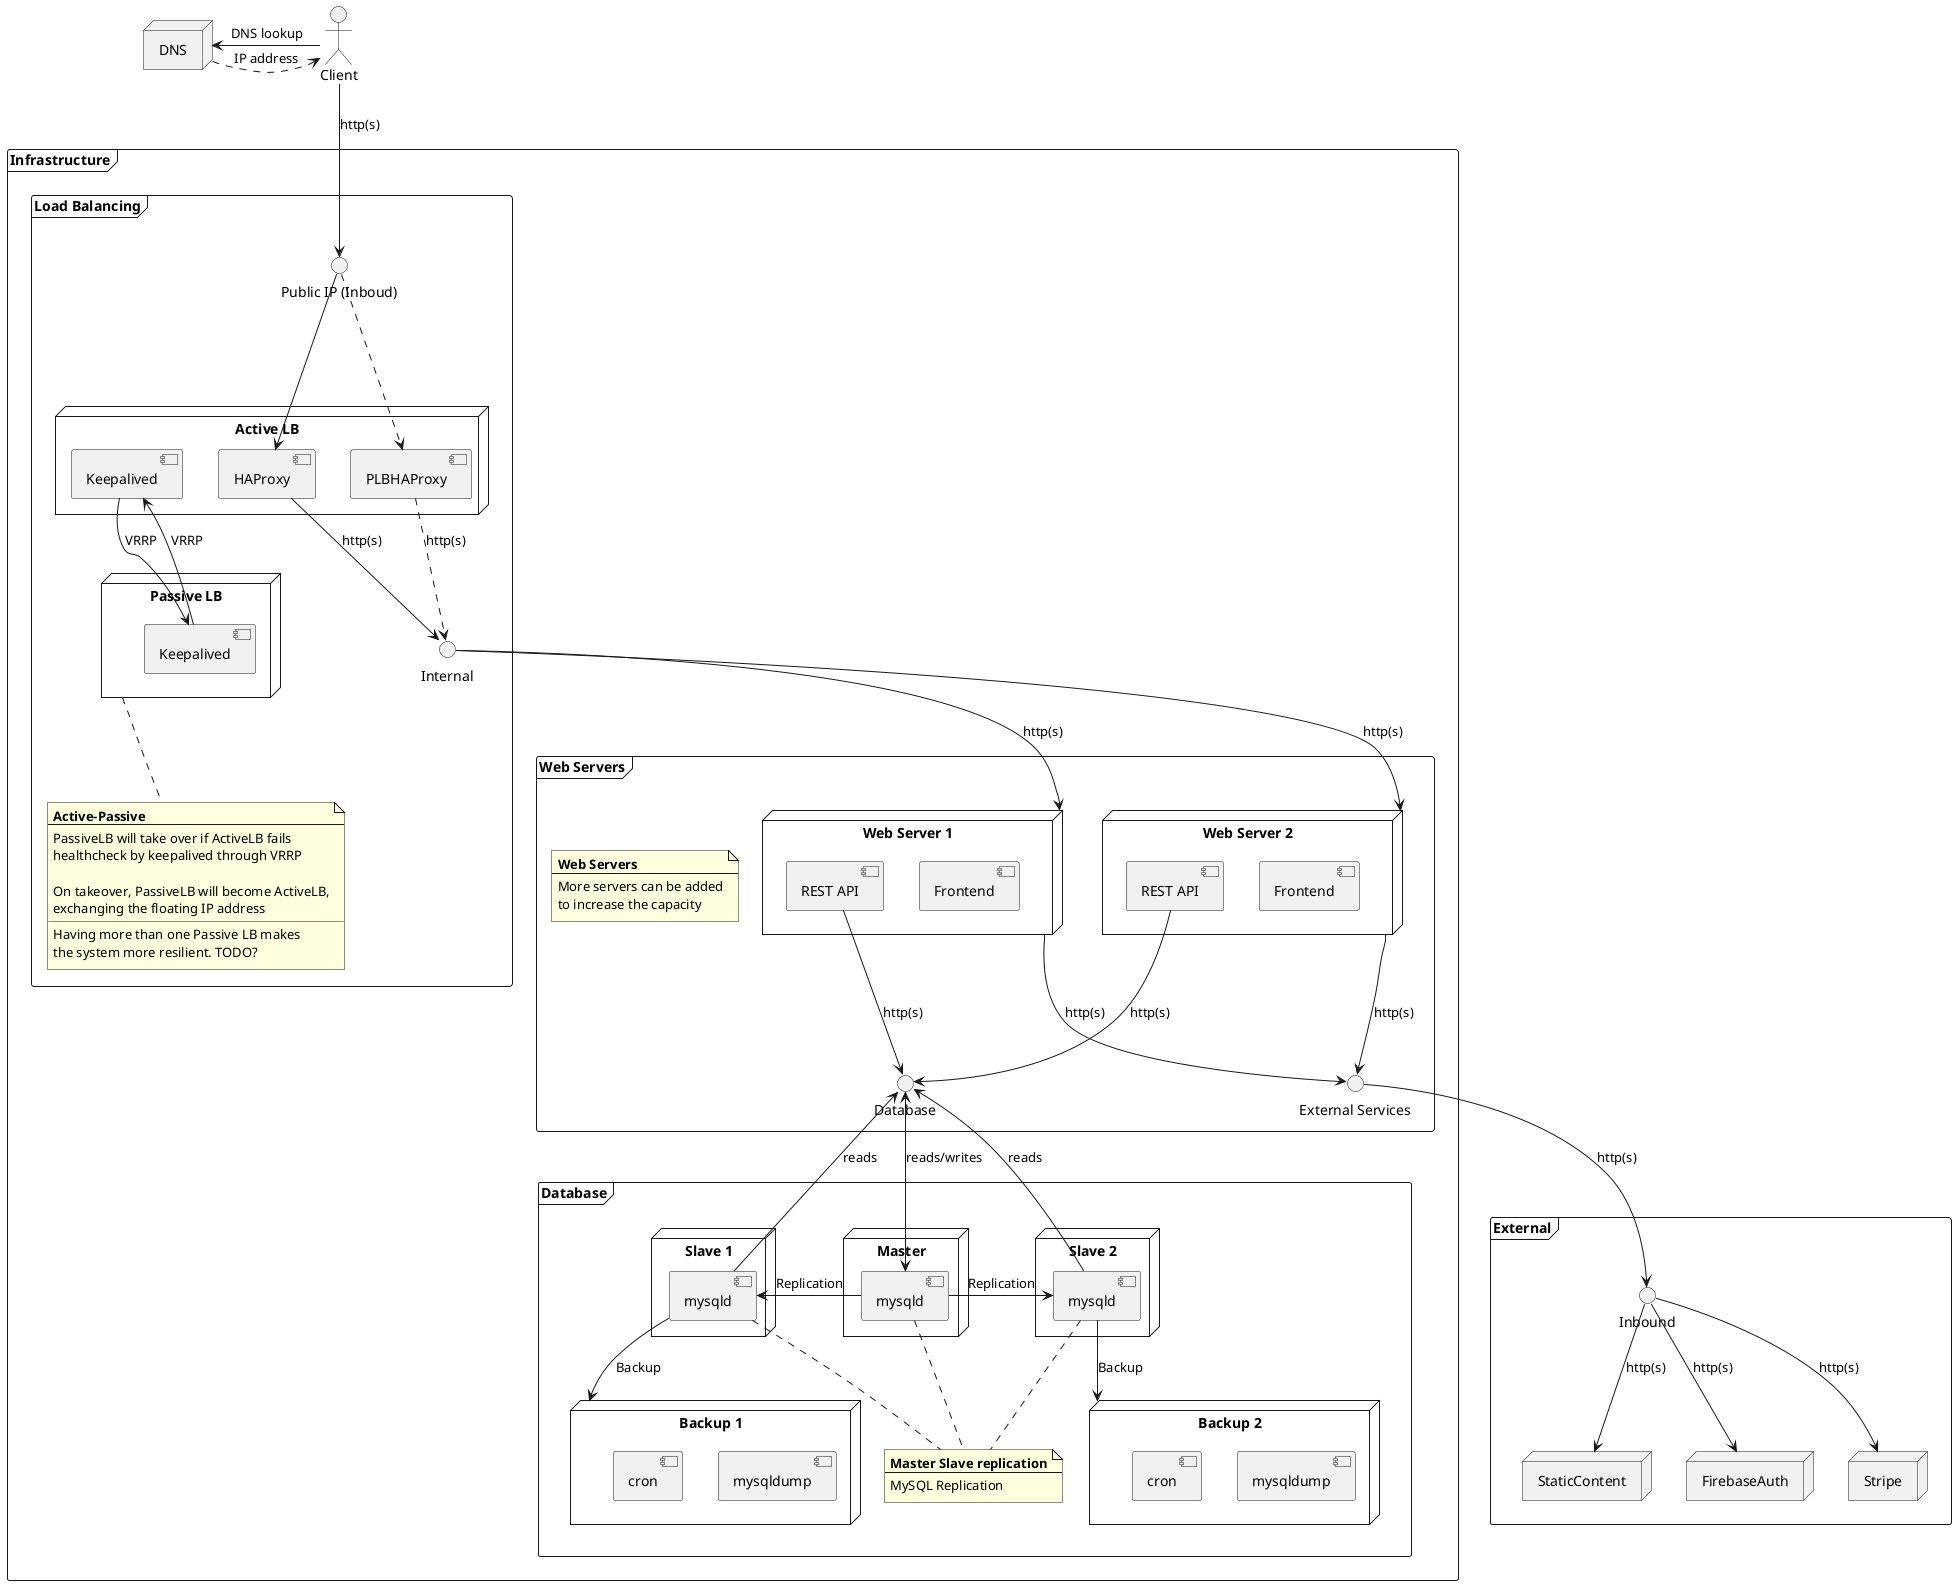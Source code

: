 @startuml "System Architecture"

actor Client

node DNS

DNS <- Client : DNS lookup
DNS .> Client : IP address

frame Infrastructure {

    frame "Load Balancing" as LB {
        interface "Public IP (Inboud)" as LBPublicIP
        Client --> LBPublicIP : http(s)

        node "Active LB" as ActiveLB {
            component HAProxy as ALBHAProxy {

            }
            LBPublicIP ...> PLBHAProxy

            component Keepalived as ALBKeepalived {

            }
        }

        node "Passive LB" as PassiveLB {
            component HAProxy as PLBHAProxy {

            }
            LBPublicIP --> ALBHAProxy

            component Keepalived as PLBKeepalived {

            }
        }

        ALBKeepalived --> PLBKeepalived : VRRP
        PLBKeepalived --> ALBKeepalived : VRRP

        interface "Internal" as LBInternal

        ALBHAProxy --> LBInternal : http(s)
        PLBHAProxy ..> LBInternal : http(s)

        note bottom of PassiveLB
            <b>Active-Passive</b>
            ---
            PassiveLB will take over if ActiveLB fails
            healthcheck by keepalived through VRRP

            On takeover, PassiveLB will become ActiveLB,
            exchanging the floating IP address
            ___
            Having more than one Passive LB makes
            the system more resilient. TODO?
        end note
    }

    ' frame "Service Discovery" as SD {
    '     node "Leader" as SDLeader {
    '     }

    '     node "Follower 1" as SDFollower1 {
    '     }

    '     node "Follower 2" as SDFollower2 {
    '     }

    '     SDFollower1 -> SDLeader : Replication
    '     SDFollower1 <. SDLeader : TCP/8300
    '     SDLeader <- SDFollower2 : Replication
    '     SDLeader .> SDFollower2 : TCP/8300
    ' }

    ' LB -[hidden]- SD

    frame "Web Servers" as WS {
        node "Web Server 1" as WS1 {
            component "Frontend" as WS1Frontend
            component "REST API" as WS1RestAPI
        }
        node "Web Server 2" as WS2 {
            component "Frontend" as WS2Frontend
            component "REST API" as WS2RestAPI
        }

        interface "Database" as WSDatabase
        WS1RestAPI --> WSDatabase : http(s)
        WS2RestAPI --> WSDatabase: http(s)

        interface "External Services" as WSExternal
        WS1 --> WSExternal : http(s)
        WS2 --> WSExternal : http(s)

        note as WSNote
            <b>Web Servers</b>
            ---
            More servers can be added
            to increase the capacity
        end note

        WS1 -[hidden] WSNote
        WS2 -[hidden] WSNote
    }

    LBInternal --> WS1 : http(s)
    LBInternal --> WS2 : http(s)

    frame "Database" as DB {
        node "Slave 1" as DBSlave1 {
            component mysqld as DBSlave1Mysqld
        }
        node "Master" as DBMaster {
            component mysqld as DBMasterMysqld
        }
        node "Slave 2" as DBSlave2 {
            component mysqld as DBSlave2Mysqld
        }

        DBSlave1Mysqld <- DBMasterMysqld : Replication
        DBMasterMysqld -> DBSlave2Mysqld : Replication

        node "Backup 1" as DBBackup1 {
            component mysqldump as DBBackup1Mysqldump
            component cron as DBBackup1Cron
        }
        node "Backup 2" as DBBackup2 {
            component mysqldump as DBBackup2Mysqldump
            component cron as DBBackup2Cron
        }

        DBSlave1Mysqld --> DBBackup1 : Backup
        DBSlave2Mysqld --> DBBackup2 : Backup

        note as DBNote
            <b>Master Slave replication</b>
            ---
            MySQL Replication
        end note

        DBMasterMysqld .. DBNote
        DBSlave1Mysqld .. DBNote
        DBSlave2Mysqld .. DBNote
    }

    WSDatabase <--> DBMasterMysqld : reads/writes
    WSDatabase <-- DBSlave1Mysqld : reads
    WSDatabase <-- DBSlave2Mysqld : reads
}

frame External {
    interface Inbound as EXInbound

    node Stripe {

    }

    node StaticContent {

    }

    node FirebaseAuth {

    }

    EXInbound --> Stripe : http(s)
    EXInbound --> StaticContent : http(s)
    EXInbound --> FirebaseAuth : http(s)
}

WSExternal -[hidden]- External
WSExternal --> EXInbound : http(s)

@enduml